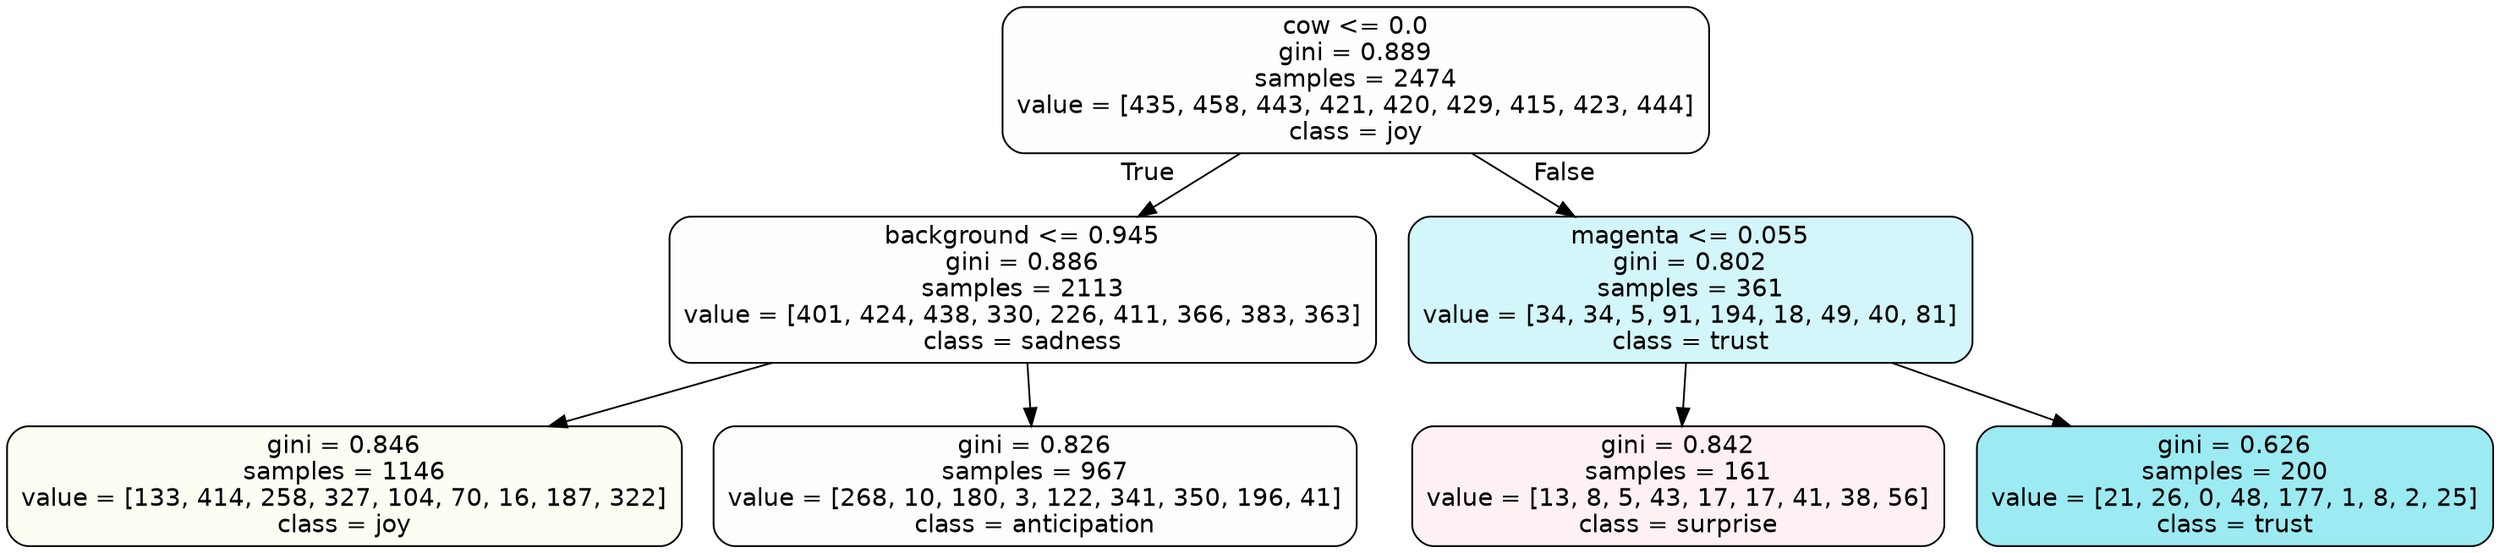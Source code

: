 digraph Tree {
node [shape=box, style="filled, rounded", color="black", fontname=helvetica] ;
edge [fontname=helvetica] ;
0 [label="cow <= 0.0\ngini = 0.889\nsamples = 2474\nvalue = [435, 458, 443, 421, 420, 429, 415, 423, 444]\nclass = joy", fillcolor="#d7e53901"] ;
1 [label="background <= 0.945\ngini = 0.886\nsamples = 2113\nvalue = [401, 424, 438, 330, 226, 411, 366, 383, 363]\nclass = sadness", fillcolor="#64e53901"] ;
0 -> 1 [labeldistance=2.5, labelangle=45, headlabel="True"] ;
2 [label="gini = 0.846\nsamples = 1146\nvalue = [133, 414, 258, 327, 104, 70, 16, 187, 322]\nclass = joy", fillcolor="#d7e5390f"] ;
1 -> 2 ;
3 [label="gini = 0.826\nsamples = 967\nvalue = [268, 10, 180, 3, 122, 341, 350, 196, 41]\nclass = anticipation", fillcolor="#8139e502"] ;
1 -> 3 ;
4 [label="magenta <= 0.055\ngini = 0.802\nsamples = 361\nvalue = [34, 34, 5, 91, 194, 18, 49, 40, 81]\nclass = trust", fillcolor="#39d7e53a"] ;
0 -> 4 [labeldistance=2.5, labelangle=-45, headlabel="False"] ;
5 [label="gini = 0.842\nsamples = 161\nvalue = [13, 8, 5, 43, 17, 17, 41, 38, 56]\nclass = surprise", fillcolor="#e5396411"] ;
4 -> 5 ;
6 [label="gini = 0.626\nsamples = 200\nvalue = [21, 26, 0, 48, 177, 1, 8, 2, 25]\nclass = trust", fillcolor="#39d7e57f"] ;
4 -> 6 ;
}
